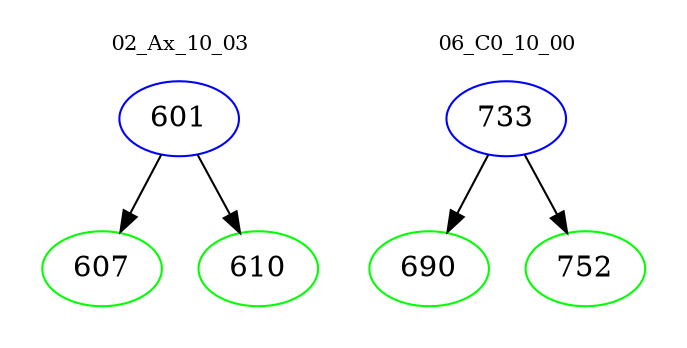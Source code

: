 digraph{
subgraph cluster_0 {
color = white
label = "02_Ax_10_03";
fontsize=10;
T0_601 [label="601", color="blue"]
T0_601 -> T0_607 [color="black"]
T0_607 [label="607", color="green"]
T0_601 -> T0_610 [color="black"]
T0_610 [label="610", color="green"]
}
subgraph cluster_1 {
color = white
label = "06_C0_10_00";
fontsize=10;
T1_733 [label="733", color="blue"]
T1_733 -> T1_690 [color="black"]
T1_690 [label="690", color="green"]
T1_733 -> T1_752 [color="black"]
T1_752 [label="752", color="green"]
}
}
